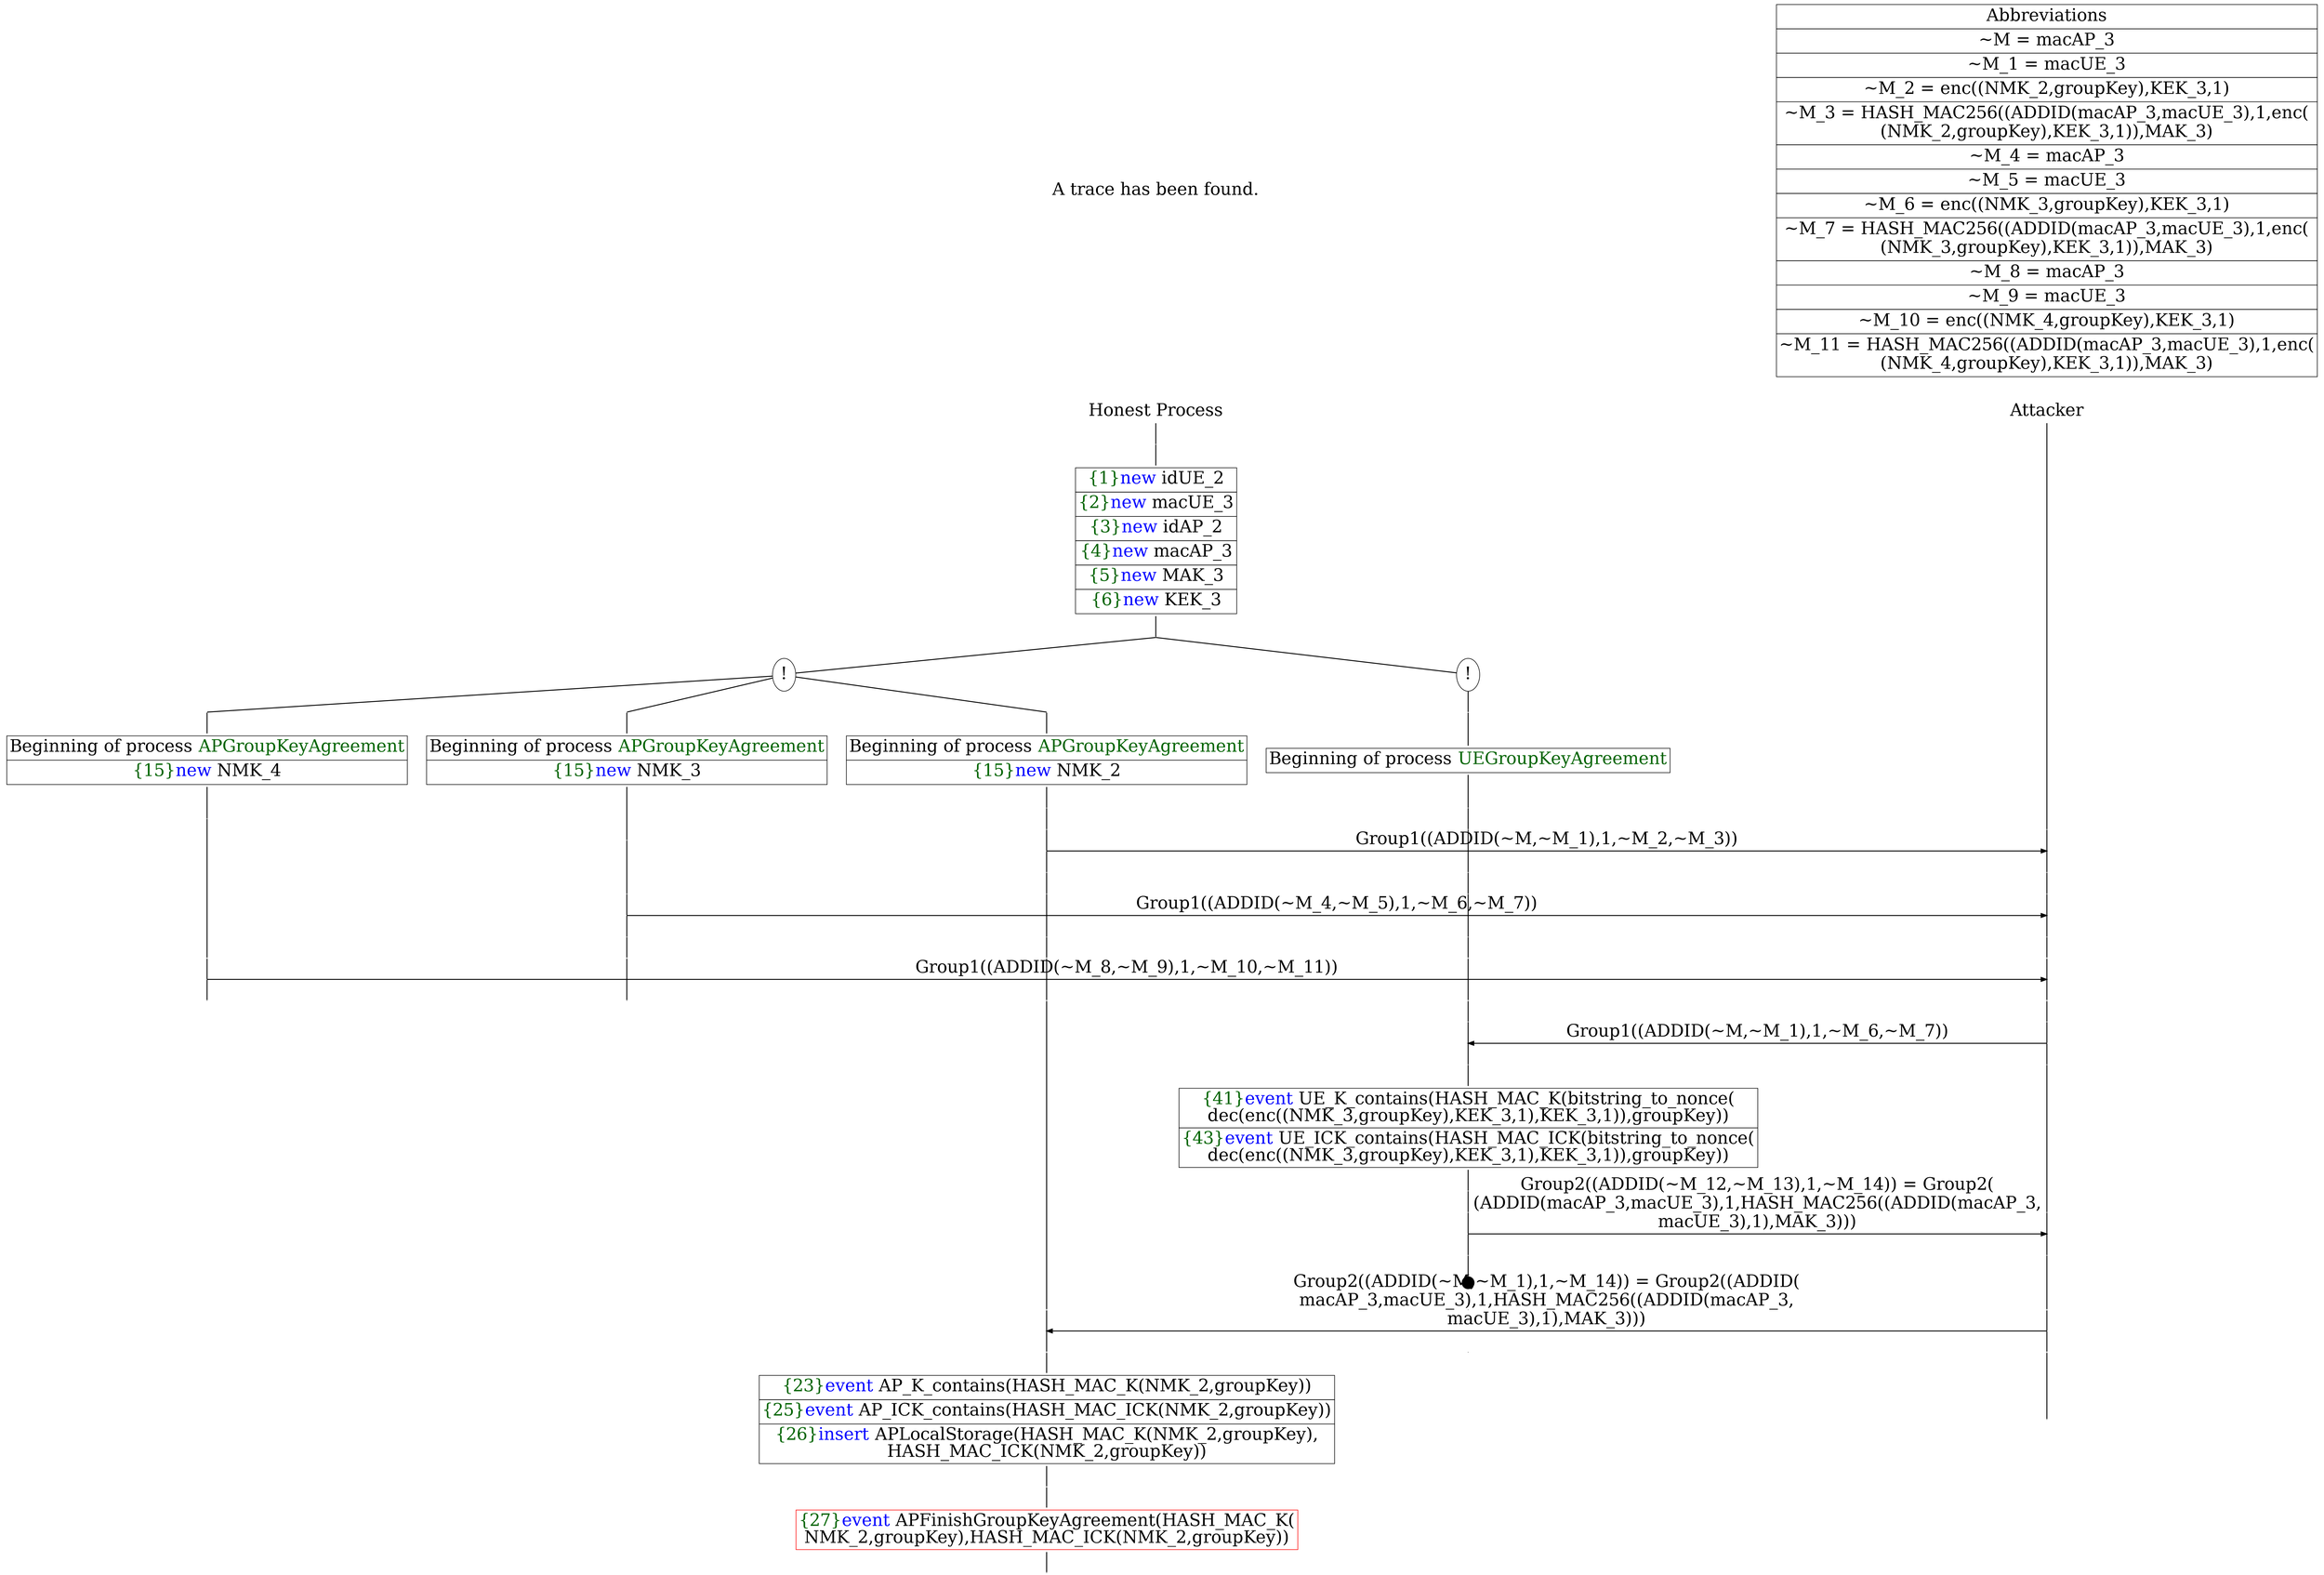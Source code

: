 digraph {
graph [ordering = out]
edge [arrowhead = none, penwidth = 1.6, fontsize = 30]
node [shape = point, width = 0, height = 0, fontsize = 30]
Trace [label = <A trace has been found.<br/>
>, shape = plaintext]
P0__0 [label = "Honest Process", shape = plaintext]
P__0 [label = "Attacker", shape = plaintext]
Trace -> P0__0 [label = "", style = invisible, weight = 100]{rank = same; P0__0 P__0}
P0__0 -> P0__1 [label = <>, weight = 100]
P0__1 -> P0__2 [label = <>, weight = 100]
P0__2 [shape = plaintext, label = <<TABLE BORDER="0" CELLBORDER="1" CELLSPACING="0" CELLPADDING="4"> <TR><TD><FONT COLOR="darkgreen">{1}</FONT><FONT COLOR="blue">new </FONT>idUE_2</TD></TR><TR><TD><FONT COLOR="darkgreen">{2}</FONT><FONT COLOR="blue">new </FONT>macUE_3</TD></TR><TR><TD><FONT COLOR="darkgreen">{3}</FONT><FONT COLOR="blue">new </FONT>idAP_2</TD></TR><TR><TD><FONT COLOR="darkgreen">{4}</FONT><FONT COLOR="blue">new </FONT>macAP_3</TD></TR><TR><TD><FONT COLOR="darkgreen">{5}</FONT><FONT COLOR="blue">new </FONT>MAK_3</TD></TR><TR><TD><FONT COLOR="darkgreen">{6}</FONT><FONT COLOR="blue">new </FONT>KEK_3</TD></TR></TABLE>>]
P0__2 -> P0__3 [label = <>, weight = 100]
/*RPar */
P0__3 -> P0_1__3 [label = <>]
P0__3 -> P0_0__3 [label = <>]
P0__3 [label = "", fixedsize = false, width = 0, height = 0, shape = none]
{rank = same; P0_0__3 P0_1__3}
P0_0__3 [label = "!", shape = ellipse]
P0_0_0__3 [label = "", fixedsize = false, width = 0, height = 0, shape = none]
P0_0__3 -> P0_0_0__3 [label = <>, weight = 100]
P0_0_0__3 -> P0_0_0__4 [label = <>, weight = 100]
P0_0_0__4 [shape = plaintext, label = <<TABLE BORDER="0" CELLBORDER="1" CELLSPACING="0" CELLPADDING="4"> <TR><TD>Beginning of process <FONT COLOR="darkgreen">UEGroupKeyAgreement</FONT></TD></TR></TABLE>>]
P0_0_0__4 -> P0_0_0__5 [label = <>, weight = 100]
P0_1__3 [label = "!", shape = ellipse]
{rank = same; P0_1_2__3 P0_1_1__3 P0_1_0__3}
P0_1_2__3 [label = "", fixedsize = false, width = 0, height = 0, shape = none]
P0_1__3 -> P0_1_2__3 [label = <>]
P0_1_1__3 [label = "", fixedsize = false, width = 0, height = 0, shape = none]
P0_1__3 -> P0_1_1__3 [label = <>]
P0_1_0__3 [label = "", fixedsize = false, width = 0, height = 0, shape = none]
P0_1__3 -> P0_1_0__3 [label = <>]
P0_1_0__3 -> P0_1_0__4 [label = <>, weight = 100]
P0_1_0__4 [shape = plaintext, label = <<TABLE BORDER="0" CELLBORDER="1" CELLSPACING="0" CELLPADDING="4"> <TR><TD>Beginning of process <FONT COLOR="darkgreen">APGroupKeyAgreement</FONT></TD></TR><TR><TD><FONT COLOR="darkgreen">{15}</FONT><FONT COLOR="blue">new </FONT>NMK_2</TD></TR></TABLE>>]
P0_1_0__4 -> P0_1_0__5 [label = <>, weight = 100]
P0_1_0__5 -> P0_1_0__6 [label = <>, weight = 100]
P0_0_0__5 -> P0_0_0__6 [label = <>, weight = 100]
P__0 -> P__1 [label = <>, weight = 100]
{rank = same; P__1 P0_0_0__6 P0_1_0__6}
P0_1_0__6 -> P0_1_0__7 [label = <>, weight = 100]
P__1 -> P__2 [label = <>, weight = 100]
{rank = same; P__2 P0_1_0__7}
P0_1_0__7 -> P__2 [label = <Group1((ADDID(~M,~M_1),1,~M_2,~M_3))>, arrowhead = normal]
P0_1_0__7 -> P0_1_0__8 [label = <>, weight = 100]
P0_0_0__6 -> P0_0_0__7 [label = <>, weight = 100]
P__2 -> P__3 [label = <>, weight = 100]
{rank = same; P__3 P0_0_0__7 P0_1_0__8}
P0_1_1__3 -> P0_1_1__4 [label = <>, weight = 100]
P0_1_1__4 [shape = plaintext, label = <<TABLE BORDER="0" CELLBORDER="1" CELLSPACING="0" CELLPADDING="4"> <TR><TD>Beginning of process <FONT COLOR="darkgreen">APGroupKeyAgreement</FONT></TD></TR><TR><TD><FONT COLOR="darkgreen">{15}</FONT><FONT COLOR="blue">new </FONT>NMK_3</TD></TR></TABLE>>]
P0_1_1__4 -> P0_1_1__5 [label = <>, weight = 100]
P0_1_1__5 -> P0_1_1__6 [label = <>, weight = 100]
P0_1_0__8 -> P0_1_0__9 [label = <>, weight = 100]
P0_0_0__7 -> P0_0_0__8 [label = <>, weight = 100]
P__3 -> P__4 [label = <>, weight = 100]
{rank = same; P__4 P0_0_0__8 P0_1_0__9 P0_1_1__6}
P0_1_1__6 -> P0_1_1__7 [label = <>, weight = 100]
P__4 -> P__5 [label = <>, weight = 100]
{rank = same; P__5 P0_1_1__7}
P0_1_1__7 -> P__5 [label = <Group1((ADDID(~M_4,~M_5),1,~M_6,~M_7))>, arrowhead = normal]
P0_1_1__7 -> P0_1_1__8 [label = <>, weight = 100]
P0_1_0__9 -> P0_1_0__10 [label = <>, weight = 100]
P0_0_0__8 -> P0_0_0__9 [label = <>, weight = 100]
P__5 -> P__6 [label = <>, weight = 100]
{rank = same; P__6 P0_0_0__9 P0_1_0__10 P0_1_1__8}
P0_1_2__3 -> P0_1_2__4 [label = <>, weight = 100]
P0_1_2__4 [shape = plaintext, label = <<TABLE BORDER="0" CELLBORDER="1" CELLSPACING="0" CELLPADDING="4"> <TR><TD>Beginning of process <FONT COLOR="darkgreen">APGroupKeyAgreement</FONT></TD></TR><TR><TD><FONT COLOR="darkgreen">{15}</FONT><FONT COLOR="blue">new </FONT>NMK_4</TD></TR></TABLE>>]
P0_1_2__4 -> P0_1_2__5 [label = <>, weight = 100]
P0_1_2__5 -> P0_1_2__6 [label = <>, weight = 100]
P0_1_1__8 -> P0_1_1__9 [label = <>, weight = 100]
P0_1_0__10 -> P0_1_0__11 [label = <>, weight = 100]
P0_0_0__9 -> P0_0_0__10 [label = <>, weight = 100]
P__6 -> P__7 [label = <>, weight = 100]
{rank = same; P__7 P0_0_0__10 P0_1_0__11 P0_1_1__9 P0_1_2__6}
P0_1_2__6 -> P0_1_2__7 [label = <>, weight = 100]
P__7 -> P__8 [label = <>, weight = 100]
{rank = same; P__8 P0_1_2__7}
P0_1_2__7 -> P__8 [label = <Group1((ADDID(~M_8,~M_9),1,~M_10,~M_11))>, arrowhead = normal]
P0_1_2__7 -> P0_1_2__8 [label = <>, weight = 100]
P0_1_1__9 -> P0_1_1__10 [label = <>, weight = 100]
P0_1_0__11 -> P0_1_0__12 [label = <>, weight = 100]
P0_0_0__10 -> P0_0_0__11 [label = <>, weight = 100]
P__8 -> P__9 [label = <>, weight = 100]
{rank = same; P__9 P0_0_0__11 P0_1_0__12 P0_1_1__10 P0_1_2__8}
P0_0_0__11 -> P0_0_0__12 [label = <>, weight = 100]
P__9 -> P__10 [label = <>, weight = 100]
{rank = same; P__10 P0_0_0__12}
P0_0_0__12 -> P0_0_0__13 [label = <>, weight = 100]
P__10 -> P__11 [label = <>, weight = 100]
{rank = same; P__11 P0_0_0__13}
P0_0_0__13 -> P__11 [label = <Group1((ADDID(~M,~M_1),1,~M_6,~M_7))>, dir = back, arrowhead = normal]
P0_0_0__13 -> P0_0_0__14 [label = <>, weight = 100]
P__11 -> P__12 [label = <>, weight = 100]
{rank = same; P__12 P0_0_0__14}
P0_0_0__14 -> P0_0_0__15 [label = <>, weight = 100]
P0_0_0__15 [shape = plaintext, label = <<TABLE BORDER="0" CELLBORDER="1" CELLSPACING="0" CELLPADDING="4"> <TR><TD><FONT COLOR="darkgreen">{41}</FONT><FONT COLOR="blue">event</FONT> UE_K_contains(HASH_MAC_K(bitstring_to_nonce(<br/>
dec(enc((NMK_3,groupKey),KEK_3,1),KEK_3,1)),groupKey))<br/>
</TD></TR><TR><TD><FONT COLOR="darkgreen">{43}</FONT><FONT COLOR="blue">event</FONT> UE_ICK_contains(HASH_MAC_ICK(bitstring_to_nonce(<br/>
dec(enc((NMK_3,groupKey),KEK_3,1),KEK_3,1)),groupKey))<br/>
</TD></TR></TABLE>>]
P0_0_0__15 -> P0_0_0__16 [label = <>, weight = 100]
P0_0_0__16 -> P0_0_0__17 [label = <>, weight = 100]
P__12 -> P__13 [label = <>, weight = 100]
{rank = same; P__13 P0_0_0__17}
P0_0_0__17 -> P0_0_0__18 [label = <>, weight = 100]
P__13 -> P__14 [label = <>, weight = 100]
{rank = same; P__14 P0_0_0__18}
P0_0_0__18 -> P__14 [label = <Group2((ADDID(~M_12,~M_13),1,~M_14)) = Group2(<br/>
(ADDID(macAP_3,macUE_3),1,HASH_MAC256((ADDID(macAP_3,<br/>
macUE_3),1),MAK_3)))>, arrowhead = normal]
P0_0_0__18 -> P0_0_0__19 [label = <>, weight = 100]
P__14 -> P__15 [label = <>, weight = 100]
{rank = same; P__15 P0_0_0__19}
P0_0_0__20 [label = "", width = 0.3, height = 0.3]
P0_0_0__19 -> P0_0_0__20 [label = <>, weight = 100]
P0_1_0__12 -> P0_1_0__13 [label = <>, weight = 100]
P0_0_0__21 [label = "", style = invisible]
P0_0_0__20 -> P0_0_0__21 [label = <>, weight = 100, style = invisible]
P__15 -> P__16 [label = <>, weight = 100]
{rank = same; P__16 P0_0_0__21 P0_1_0__13}
P0_1_0__13 -> P0_1_0__14 [label = <>, weight = 100]
P__16 -> P__17 [label = <>, weight = 100]
{rank = same; P__17 P0_1_0__14}
P0_1_0__14 -> P__17 [label = <Group2((ADDID(~M,~M_1),1,~M_14)) = Group2((ADDID(<br/>
macAP_3,macUE_3),1,HASH_MAC256((ADDID(macAP_3,<br/>
macUE_3),1),MAK_3)))>, dir = back, arrowhead = normal]
P0_1_0__14 -> P0_1_0__15 [label = <>, weight = 100]
P0_0_0__22 [label = "", style = invisible]
P0_0_0__21 -> P0_0_0__22 [label = <>, weight = 100, style = invisible]
P__17 -> P__18 [label = <>, weight = 100]
{rank = same; P__18 P0_0_0__22 P0_1_0__15}
P0_1_0__15 -> P0_1_0__16 [label = <>, weight = 100]
P0_1_0__16 [shape = plaintext, label = <<TABLE BORDER="0" CELLBORDER="1" CELLSPACING="0" CELLPADDING="4"> <TR><TD><FONT COLOR="darkgreen">{23}</FONT><FONT COLOR="blue">event</FONT> AP_K_contains(HASH_MAC_K(NMK_2,groupKey))<br/>
</TD></TR><TR><TD><FONT COLOR="darkgreen">{25}</FONT><FONT COLOR="blue">event</FONT> AP_ICK_contains(HASH_MAC_ICK(NMK_2,groupKey))<br/>
</TD></TR><TR><TD><FONT COLOR="darkgreen">{26}</FONT><FONT COLOR="blue">insert </FONT>APLocalStorage(HASH_MAC_K(NMK_2,groupKey),<br/>
HASH_MAC_ICK(NMK_2,groupKey))</TD></TR></TABLE>>]
P0_1_0__16 -> P0_1_0__17 [label = <>, weight = 100]
P__18 -> P__19 [label = <>, weight = 100]
{rank = same; P__19 P0_1_0__16}
P0_1_0__17 -> P0_1_0__18 [label = <>, weight = 100]
P0_1_0__18 [color = red, shape = plaintext, label = <<TABLE BORDER="0" CELLBORDER="1" CELLSPACING="0" CELLPADDING="4"> <TR><TD><FONT COLOR="darkgreen">{27}</FONT><FONT COLOR="blue">event</FONT> APFinishGroupKeyAgreement(HASH_MAC_K(<br/>
NMK_2,groupKey),HASH_MAC_ICK(NMK_2,groupKey))</TD></TR></TABLE>>]
P0_1_0__18 -> P0_1_0__19 [label = <>, weight = 100]
Abbrev [shape = plaintext, label = <<TABLE BORDER="0" CELLBORDER="1" CELLSPACING="0" CELLPADDING="4"><TR> <TD> Abbreviations </TD></TR><TR><TD>~M = macAP_3</TD></TR><TR><TD>~M_1 = macUE_3</TD></TR><TR><TD>~M_2 = enc((NMK_2,groupKey),KEK_3,1)</TD></TR><TR><TD>~M_3 = HASH_MAC256((ADDID(macAP_3,macUE_3),1,enc(<br/>
(NMK_2,groupKey),KEK_3,1)),MAK_3)</TD></TR><TR><TD>~M_4 = macAP_3</TD></TR><TR><TD>~M_5 = macUE_3</TD></TR><TR><TD>~M_6 = enc((NMK_3,groupKey),KEK_3,1)</TD></TR><TR><TD>~M_7 = HASH_MAC256((ADDID(macAP_3,macUE_3),1,enc(<br/>
(NMK_3,groupKey),KEK_3,1)),MAK_3)</TD></TR><TR><TD>~M_8 = macAP_3</TD></TR><TR><TD>~M_9 = macUE_3</TD></TR><TR><TD>~M_10 = enc((NMK_4,groupKey),KEK_3,1)</TD></TR><TR><TD>~M_11 = HASH_MAC256((ADDID(macAP_3,macUE_3),1,enc(<br/>
(NMK_4,groupKey),KEK_3,1)),MAK_3)</TD></TR></TABLE>>]Abbrev -> P__0 [style = invisible, weight =100]}